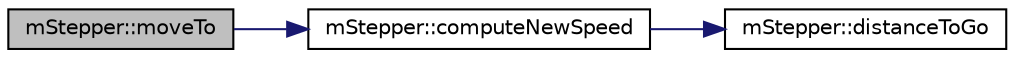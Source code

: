 digraph "mStepper::moveTo"
{
 // LATEX_PDF_SIZE
  edge [fontname="Helvetica",fontsize="10",labelfontname="Helvetica",labelfontsize="10"];
  node [fontname="Helvetica",fontsize="10",shape=record];
  rankdir="LR";
  Node1 [label="mStepper::moveTo",height=0.2,width=0.4,color="black", fillcolor="grey75", style="filled", fontcolor="black",tooltip=" "];
  Node1 -> Node2 [color="midnightblue",fontsize="10",style="solid",fontname="Helvetica"];
  Node2 [label="mStepper::computeNewSpeed",height=0.2,width=0.4,color="black", fillcolor="white", style="filled",URL="$classm_stepper.html#aaa144f38066388f8174cfec927728373",tooltip=" "];
  Node2 -> Node3 [color="midnightblue",fontsize="10",style="solid",fontname="Helvetica"];
  Node3 [label="mStepper::distanceToGo",height=0.2,width=0.4,color="black", fillcolor="white", style="filled",URL="$classm_stepper.html#ac8e6a9138ac550b59a3272478add1383",tooltip=" "];
}
